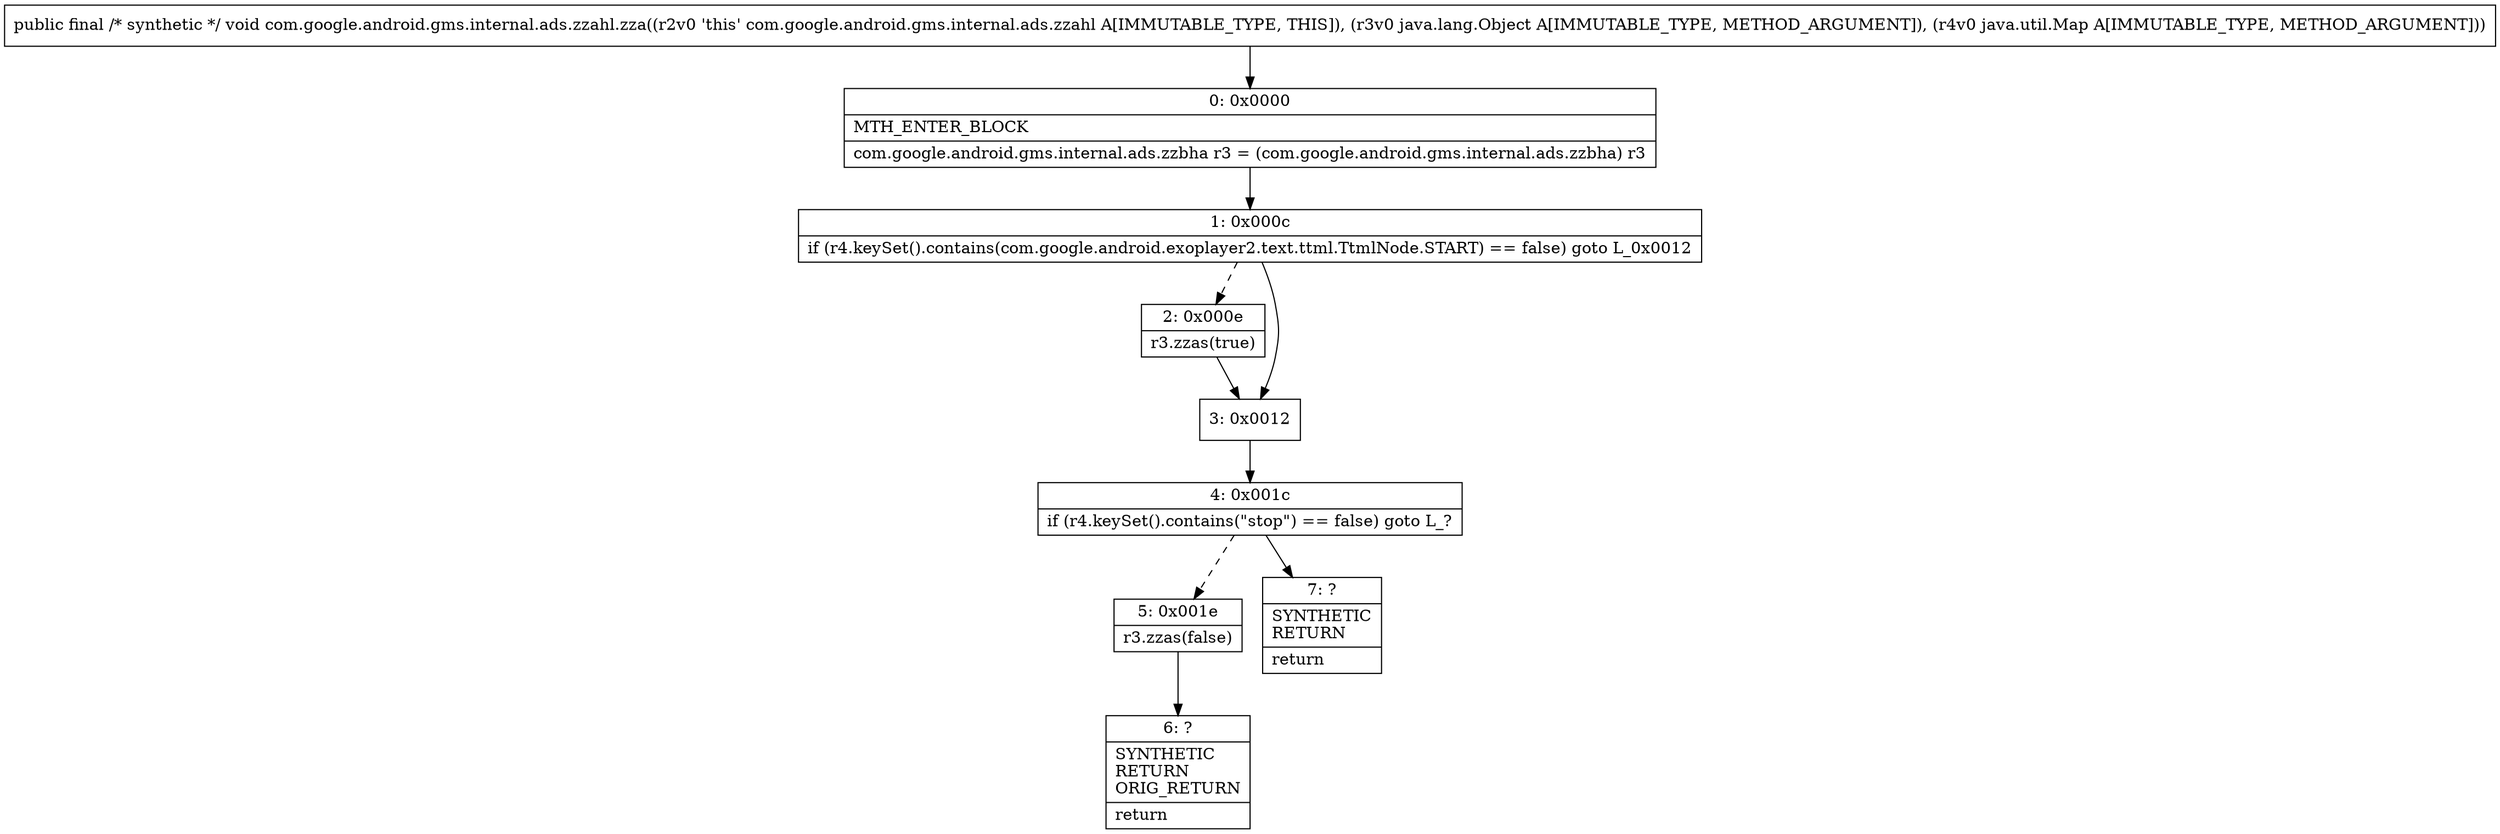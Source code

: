 digraph "CFG forcom.google.android.gms.internal.ads.zzahl.zza(Ljava\/lang\/Object;Ljava\/util\/Map;)V" {
Node_0 [shape=record,label="{0\:\ 0x0000|MTH_ENTER_BLOCK\l|com.google.android.gms.internal.ads.zzbha r3 = (com.google.android.gms.internal.ads.zzbha) r3\l}"];
Node_1 [shape=record,label="{1\:\ 0x000c|if (r4.keySet().contains(com.google.android.exoplayer2.text.ttml.TtmlNode.START) == false) goto L_0x0012\l}"];
Node_2 [shape=record,label="{2\:\ 0x000e|r3.zzas(true)\l}"];
Node_3 [shape=record,label="{3\:\ 0x0012}"];
Node_4 [shape=record,label="{4\:\ 0x001c|if (r4.keySet().contains(\"stop\") == false) goto L_?\l}"];
Node_5 [shape=record,label="{5\:\ 0x001e|r3.zzas(false)\l}"];
Node_6 [shape=record,label="{6\:\ ?|SYNTHETIC\lRETURN\lORIG_RETURN\l|return\l}"];
Node_7 [shape=record,label="{7\:\ ?|SYNTHETIC\lRETURN\l|return\l}"];
MethodNode[shape=record,label="{public final \/* synthetic *\/ void com.google.android.gms.internal.ads.zzahl.zza((r2v0 'this' com.google.android.gms.internal.ads.zzahl A[IMMUTABLE_TYPE, THIS]), (r3v0 java.lang.Object A[IMMUTABLE_TYPE, METHOD_ARGUMENT]), (r4v0 java.util.Map A[IMMUTABLE_TYPE, METHOD_ARGUMENT])) }"];
MethodNode -> Node_0;
Node_0 -> Node_1;
Node_1 -> Node_2[style=dashed];
Node_1 -> Node_3;
Node_2 -> Node_3;
Node_3 -> Node_4;
Node_4 -> Node_5[style=dashed];
Node_4 -> Node_7;
Node_5 -> Node_6;
}

